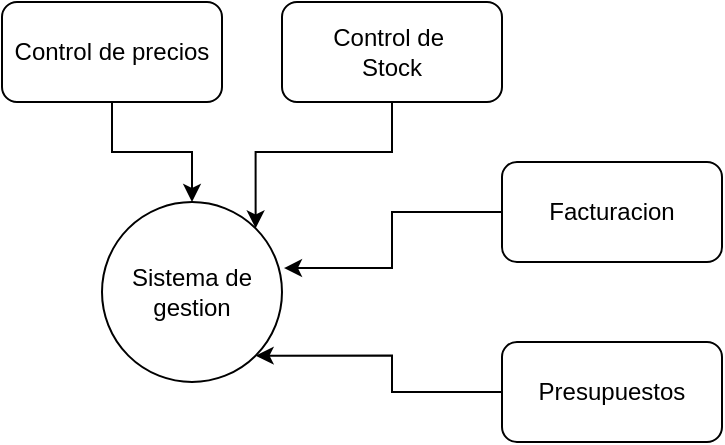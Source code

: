 <mxfile version="24.2.5" type="github">
  <diagram name="Página-1" id="VHsQ3btT1pPWsbqFPTow">
    <mxGraphModel dx="1674" dy="738" grid="1" gridSize="10" guides="1" tooltips="1" connect="1" arrows="1" fold="1" page="1" pageScale="1" pageWidth="827" pageHeight="1169" math="0" shadow="0">
      <root>
        <mxCell id="0" />
        <mxCell id="1" parent="0" />
        <mxCell id="2ucMhM5c4KOjNj2i2VdB-1" value="Sistema de gestion" style="ellipse;whiteSpace=wrap;html=1;aspect=fixed;" vertex="1" parent="1">
          <mxGeometry x="370" y="430" width="90" height="90" as="geometry" />
        </mxCell>
        <mxCell id="2ucMhM5c4KOjNj2i2VdB-13" style="edgeStyle=orthogonalEdgeStyle;rounded=0;orthogonalLoop=1;jettySize=auto;html=1;entryX=1;entryY=0;entryDx=0;entryDy=0;" edge="1" parent="1" source="2ucMhM5c4KOjNj2i2VdB-2" target="2ucMhM5c4KOjNj2i2VdB-1">
          <mxGeometry relative="1" as="geometry" />
        </mxCell>
        <mxCell id="2ucMhM5c4KOjNj2i2VdB-2" value="Control de&amp;nbsp;&lt;div&gt;Stock&lt;/div&gt;" style="rounded=1;whiteSpace=wrap;html=1;" vertex="1" parent="1">
          <mxGeometry x="460" y="330" width="110" height="50" as="geometry" />
        </mxCell>
        <mxCell id="2ucMhM5c4KOjNj2i2VdB-3" value="Facturacion" style="rounded=1;whiteSpace=wrap;html=1;" vertex="1" parent="1">
          <mxGeometry x="570" y="410" width="110" height="50" as="geometry" />
        </mxCell>
        <mxCell id="2ucMhM5c4KOjNj2i2VdB-12" style="edgeStyle=orthogonalEdgeStyle;rounded=0;orthogonalLoop=1;jettySize=auto;html=1;exitX=0.5;exitY=1;exitDx=0;exitDy=0;" edge="1" parent="1" source="2ucMhM5c4KOjNj2i2VdB-4" target="2ucMhM5c4KOjNj2i2VdB-1">
          <mxGeometry relative="1" as="geometry" />
        </mxCell>
        <mxCell id="2ucMhM5c4KOjNj2i2VdB-4" value="Control de precios" style="rounded=1;whiteSpace=wrap;html=1;" vertex="1" parent="1">
          <mxGeometry x="320" y="330" width="110" height="50" as="geometry" />
        </mxCell>
        <mxCell id="2ucMhM5c4KOjNj2i2VdB-15" style="edgeStyle=orthogonalEdgeStyle;rounded=0;orthogonalLoop=1;jettySize=auto;html=1;entryX=1;entryY=1;entryDx=0;entryDy=0;" edge="1" parent="1" source="2ucMhM5c4KOjNj2i2VdB-9" target="2ucMhM5c4KOjNj2i2VdB-1">
          <mxGeometry relative="1" as="geometry" />
        </mxCell>
        <mxCell id="2ucMhM5c4KOjNj2i2VdB-9" value="Presupuestos" style="rounded=1;whiteSpace=wrap;html=1;" vertex="1" parent="1">
          <mxGeometry x="570" y="500" width="110" height="50" as="geometry" />
        </mxCell>
        <mxCell id="2ucMhM5c4KOjNj2i2VdB-14" style="edgeStyle=orthogonalEdgeStyle;rounded=0;orthogonalLoop=1;jettySize=auto;html=1;entryX=1.011;entryY=0.367;entryDx=0;entryDy=0;entryPerimeter=0;" edge="1" parent="1" source="2ucMhM5c4KOjNj2i2VdB-3" target="2ucMhM5c4KOjNj2i2VdB-1">
          <mxGeometry relative="1" as="geometry" />
        </mxCell>
      </root>
    </mxGraphModel>
  </diagram>
</mxfile>
